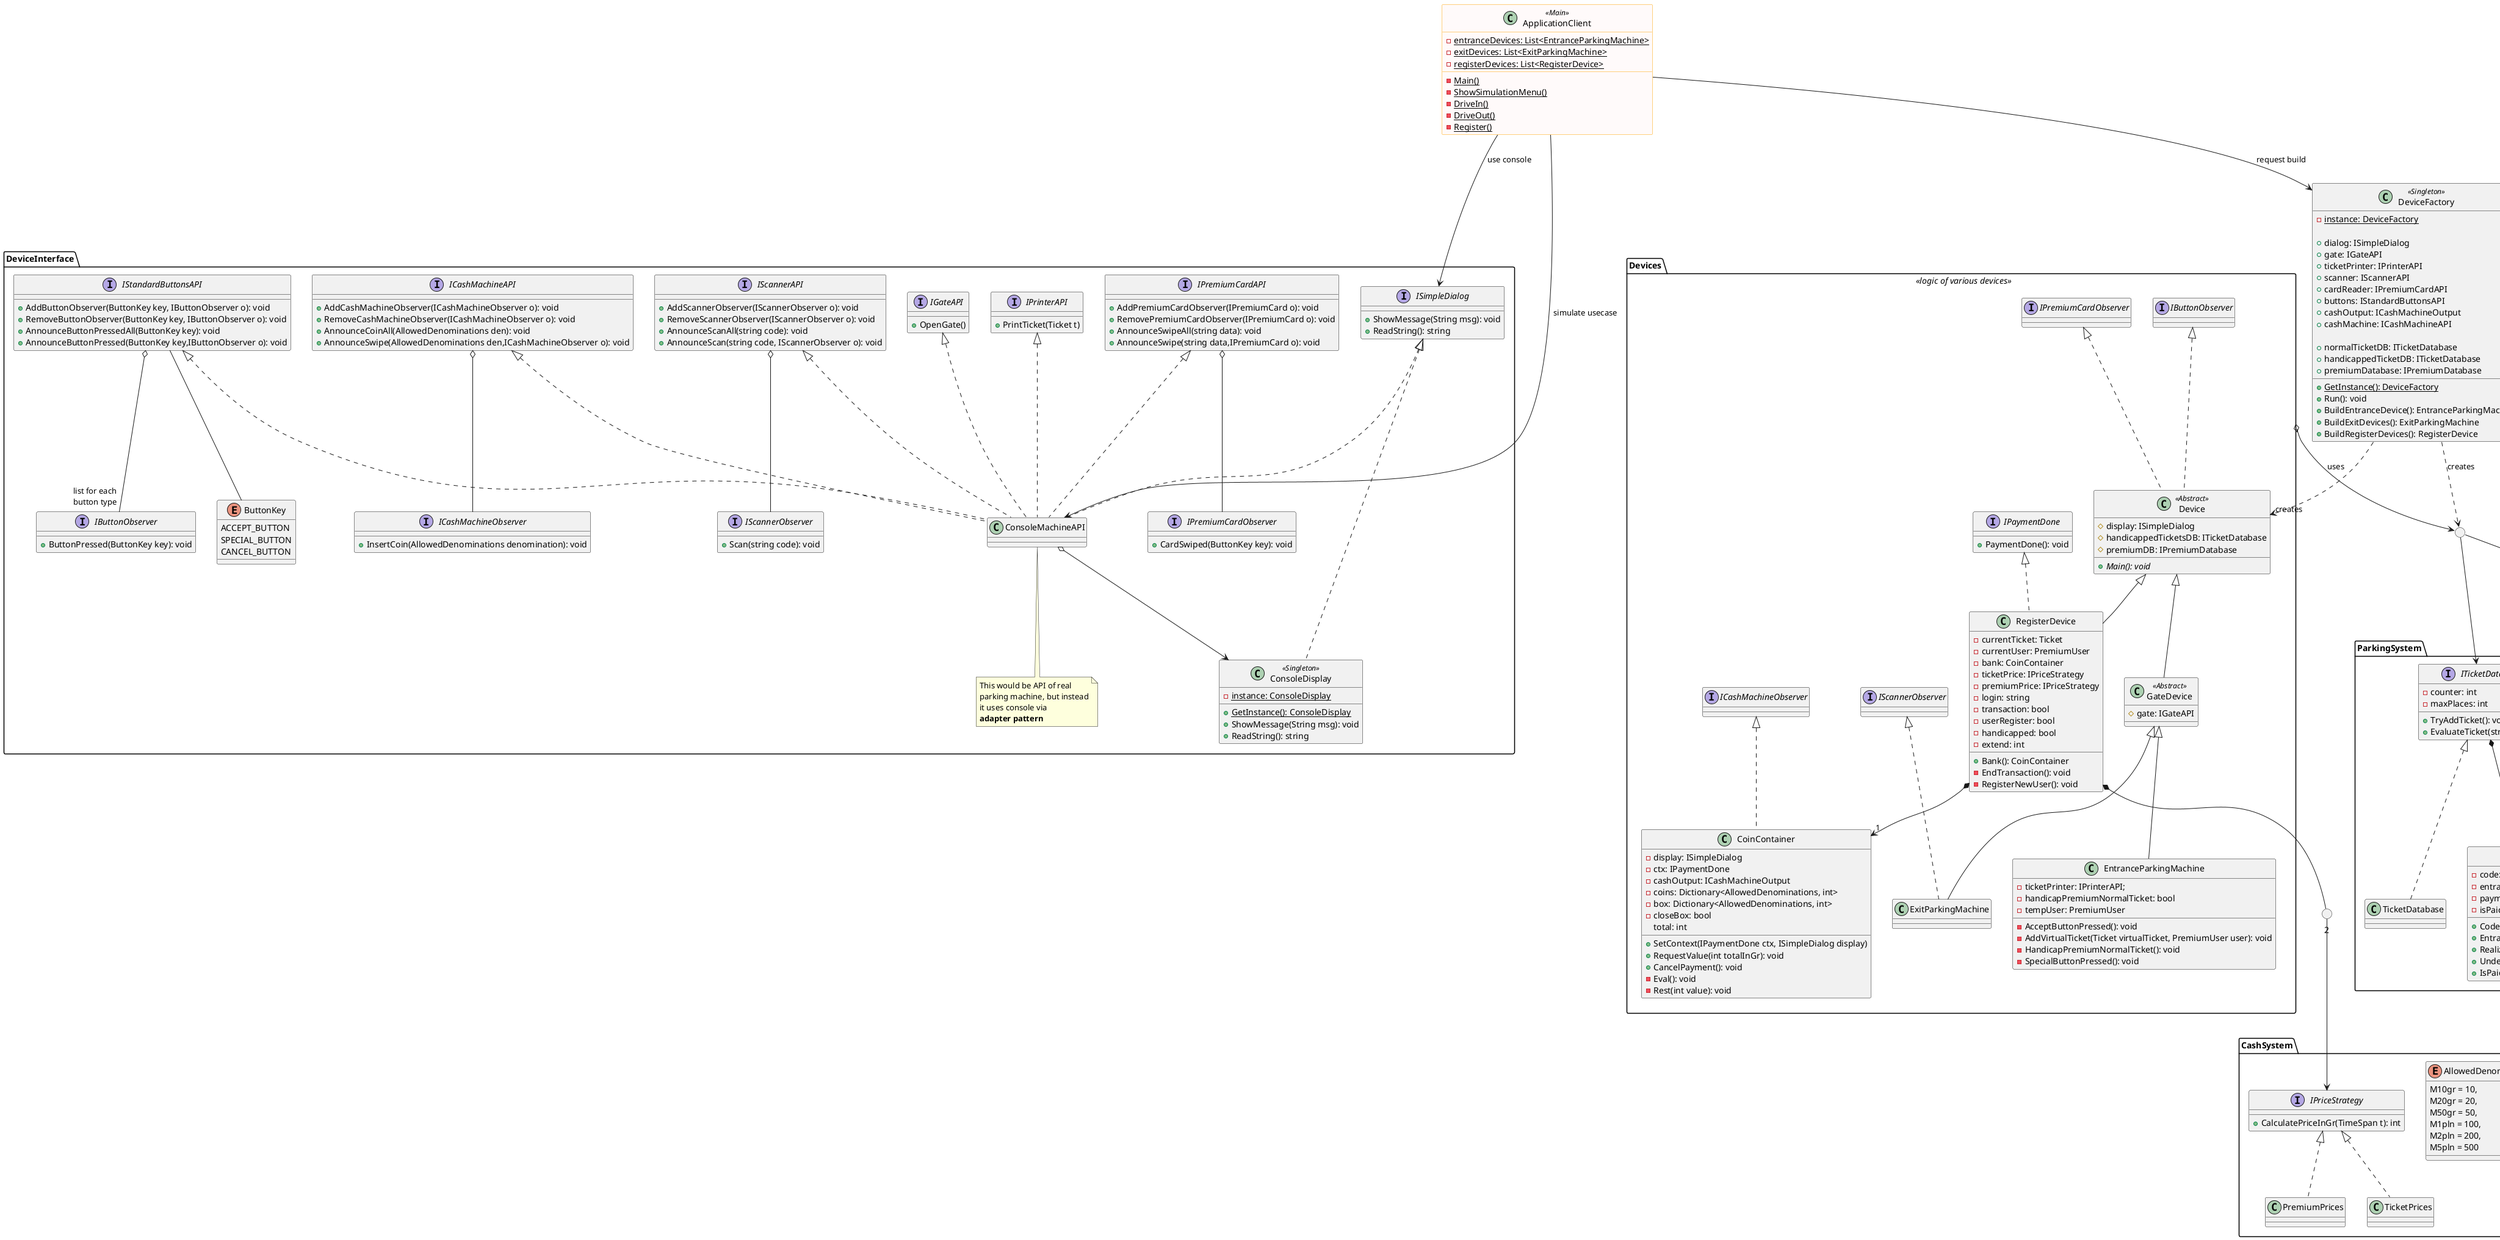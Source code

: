 @startuml

skinparam class {
BackgroundColor<<Main>> Snow
BorderColor<<Main>> Orange
}
skinparam stereotypeCBackgroundColor<< Main >> Khaki

class ApplicationClient<<Main>>
{
    -{static}entranceDevices: List<EntranceParkingMachine>
    -{static}exitDevices: List<ExitParkingMachine>
    -{static}registerDevices: List<RegisterDevice>
    -{static}Main()
    -{static}ShowSimulationMenu()
    -{static}DriveIn()
    -{static}DriveOut()
    -{static}Register()
    '-{static}IncorrectCommand()
}

class DeviceFactory<<Singleton>>
{
    -{static}instance: DeviceFactory

    +dialog: ISimpleDialog
    +gate: IGateAPI
    +ticketPrinter: IPrinterAPI
    +scanner: IScannerAPI
    +cardReader: IPremiumCardAPI
    +buttons: IStandardButtonsAPI
    +cashOutput: ICashMachineOutput
    +cashMachine: ICashMachineAPI

    +normalTicketDB: ITicketDatabase
    +handicappedTicketDB: ITicketDatabase
    +premiumDatabase: IPremiumDatabase
    +{static}GetInstance(): DeviceFactory
    +Run(): void
    +BuildEntranceDevice(): EntranceParkingMachine
    +BuildExitDevices(): ExitParkingMachine
    +BuildRegisterDevices(): RegisterDevice
}

ApplicationClient --> DeviceFactory: request build




package "DeviceInterface"{
    interface IGateAPI{
        +OpenGate()
    }

    interface IPremiumCardAPI{
        +AddPremiumCardObserver(IPremiumCard o): void
        +RemovePremiumCardObserver(IPremiumCard o): void
        +AnnounceSwipeAll(string data): void
        +AnnounceSwipe(string data,IPremiumCard o): void
    }

    interface IScannerAPI{
        +AddScannerObserver(IScannerObserver o): void
        +RemoveScannerObserver(IScannerObserver o): void
        +AnnounceScanAll(string code): void
        +AnnounceScan(string code, IScannerObserver o): void
    }

    interface IPrinterAPI{
        +PrintTicket(Ticket t)
    }

    interface ISimpleDialog{
        +ShowMessage(String msg): void
        +ReadString(): string
    }

    interface ICashMachineAPI
    {
       +AddCashMachineObserver(ICashMachineObserver o): void
       +RemoveCashMachineObserver(ICashMachineObserver o): void
       +AnnounceCoinAll(AllowedDenominations den): void
       +AnnounceSwipe(AllowedDenominations den,ICashMachineObserver o): void
    }

    class ConsoleDisplay<<Singleton>> implements ISimpleDialog{
        -{static}instance: ConsoleDisplay
        +{static}GetInstance(): ConsoleDisplay
        +ShowMessage(String msg): void
        +ReadString(): string
    }

    class ConsoleMachineAPI implements  ISimpleDialog, IGateAPI, IStandardButtonsAPI, ICashMachineAPI, IPrinterAPI,IScannerAPI,IPremiumCardAPI{

    }

    Note bottom of ConsoleMachineAPI: This would be API of real\nparking machine, but instead\nit uses console via\n<b>adapter pattern

    interface IStandardButtonsAPI {
        +AddButtonObserver(ButtonKey key, IButtonObserver o): void
        +RemoveButtonObserver(ButtonKey key, IButtonObserver o): void
        +AnnounceButtonPressedAll(ButtonKey key): void
        +AnnounceButtonPressed(ButtonKey key,IButtonObserver o): void
    }
    IStandardButtonsAPI -d- ButtonKey
    IStandardButtonsAPI o--"list for each\nbutton type" IButtonObserver
    IPremiumCardAPI o-- IPremiumCardObserver
    IScannerAPI o-- IScannerObserver
    ICashMachineAPI o-- ICashMachineObserver

    enum ButtonKey{
        ACCEPT_BUTTON
        SPECIAL_BUTTON
        CANCEL_BUTTON
    }


    interface IButtonObserver
    {
        +ButtonPressed(ButtonKey key): void
    }
    'note bottom: <b>observer\n<b>pattern

    interface IScannerObserver
    {
        +Scan(string code): void
    }

    interface IPremiumCardObserver
    {
        +CardSwiped(ButtonKey key): void
    }

    interface ICashMachineObserver
    {
        +InsertCoin(AllowedDenominations denomination): void
    }

    ConsoleMachineAPI o--> ConsoleDisplay
    ApplicationClient --> ISimpleDialog: use console
    ApplicationClient -> ConsoleMachineAPI: simulate usecase
}

package "CashSystem"{
    enum AllowedDenominations{
        M10gr = 10,
        M20gr = 20,
        M50gr = 50,
        M1pln = 100,
        M2pln = 200,
        M5pln = 500
    }

    interface IPriceStrategy{
        +CalculatePriceInGr(TimeSpan t): int
    }

    class PremiumPrices implements IPriceStrategy
    {

    }

    class TicketPrices implements IPriceStrategy
    {

    }

}

() "2"
"2" --> IPriceStrategy


package "Devices"<<logic of various devices>>{

    class Device <<Abstract>> implements IButtonObserver,IPremiumCardObserver{
        #display: ISimpleDialog
        #handicappedTicketsDB: ITicketDatabase
        #premiumDB: IPremiumDatabase

        +{abstract}Main(): void
    }

    class RegisterDevice extends Device implements IPaymentDone
    {
        -currentTicket: Ticket
        -currentUser: PremiumUser
        -bank: CoinContainer
        -ticketPrice: IPriceStrategy
        -premiumPrice: IPriceStrategy
        -login: string
        -transaction: bool
        -userRegister: bool
        -handicapped: bool
        -extend: int

        +Bank(): CoinContainer
        -EndTransaction(): void
        -RegisterNewUser(): void
    }

    RegisterDevice *-- "2"

    class GateDevice<<Abstract>> extends Device{
        #gate: IGateAPI
    }

    class ExitParkingMachine extends GateDevice  implements IScannerObserver
    {

    }

    class EntranceParkingMachine extends GateDevice
    {
        -ticketPrinter: IPrinterAPI;
        -handicapPremiumNormalTicket: bool
        -tempUser: PremiumUser
        -AcceptButtonPressed(): void
        -AddVirtualTicket(Ticket virtualTicket, PremiumUser user): void
        -HandicapPremiumNormalTicket(): void
        -SpecialButtonPressed(): void
    }

    interface IPaymentDone{
        +PaymentDone(): void
    }

    class CoinContainer implements ICashMachineObserver
    {
        -display: ISimpleDialog
        -ctx: IPaymentDone
        -cashOutput: ICashMachineOutput
        -coins: Dictionary<AllowedDenominations, int>
        -box: Dictionary<AllowedDenominations, int>
        -closeBox: bool
        total: int
        +SetContext(IPaymentDone ctx, ISimpleDialog display)
        +RequestValue(int totalInGr): void
        +CancelPayment(): void
        -Eval(): void
        -Rest(int value): void
    }

    RegisterDevice *-->"1" CoinContainer
}
'"Devices"->"DeviceInterface": devices are\nusing various\ninterfaces


package ParkingSystem{

    interface ITicketDatabase{
        -counter: int
        -maxPlaces: int
        +TryAddTicket(): void
        +EvaluateTicket(string code):
    }

    class TicketDatabase implements ITicketDatabase{
    }


    class Ticket{
        -code: string
        -entranceTime: DateTime
        -paymentTime: DateTime
        -isPaid: bool
        +Code.get(): string
        +EntranceTime.get(): DateTime
        +Realize(): void
        +Underpaid(): void
        +IsPaid(): bool
    }



    ITicketDatabase *--"n" Ticket


    ' ? class PremiumPlaces implements IPlaceCounter
}

package "Util"{
    interface ITicketCodeGenerator
    {
        +Generate()
    }


    class GUIDGenerator implements ITicketCodeGenerator
    {
    }
    note bottom of GUIDGenerator: <b>strategy\n<b>pattern


}

ITicketDatabase o--> ITicketCodeGenerator


package Premium{


    interface IPremiumDatabase{
        -premiumUsers: Dictionary<string, PremiumUser>
        +RegisterPremiumUser(string plateNumber): PremiumUser
        +GetPremiumUser(string plateNumber, string code): PremiumUser
        +FindUserByCode(string code): PremiumUser

    }

    class PremiumDatabase implements IPremiumDatabase

    IPremiumDatabase *--"n"PremiumUser
    class PremiumUser{
        -code: string
        -expireDate: DateTime
        -currentTicketCode: string
        +registrationPlate: string
        +isHandicapped: bool
        +AddTicket(Ticket ticket): void
        +RemoveTicket(): string
        +Extend(TimeSpan time): void
    }

    IPremiumDatabase o--> ITicketCodeGenerator
}




() " "

DeviceFactory ..> " ": creates
Devices o--> " ": uses
" " --> ITicketDatabase
" " --> IPremiumDatabase
'RegisterDevice --> PremiumProxy: uses
'GateDevice --> PremiumDatabase: usu


DeviceFactory ..>"creates" Device

@enduml